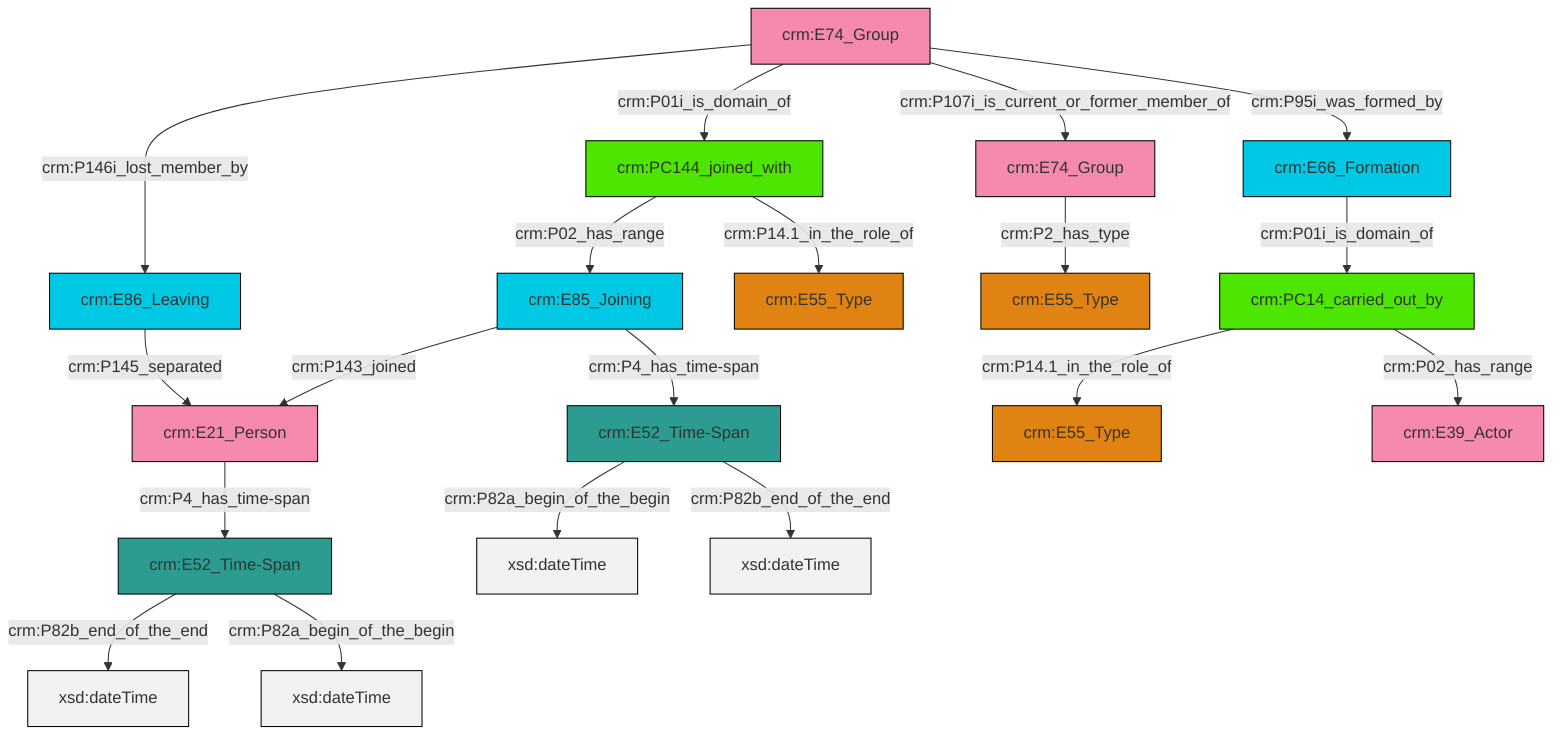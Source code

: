 graph TD
classDef Literal fill:#f2f2f2,stroke:#000000;
classDef CRM_Entity fill:#FFFFFF,stroke:#000000;
classDef Temporal_Entity fill:#00C9E6, stroke:#000000;
classDef Type fill:#E18312, stroke:#000000;
classDef Time-Span fill:#2C9C91, stroke:#000000;
classDef Appellation fill:#FFEB7F, stroke:#000000;
classDef Place fill:#008836, stroke:#000000;
classDef Persistent_Item fill:#B266B2, stroke:#000000;
classDef Conceptual_Object fill:#FFD700, stroke:#000000;
classDef Physical_Thing fill:#D2B48C, stroke:#000000;
classDef Actor fill:#f58aad, stroke:#000000;
classDef PC_Classes fill:#4ce600, stroke:#000000;
classDef Multi fill:#cccccc,stroke:#000000;

0["crm:E85_Joining"]:::Temporal_Entity -->|crm:P143_joined| 1["crm:E21_Person"]:::Actor
2["crm:E74_Group"]:::Actor -->|crm:P146i_lost_member_by| 3["crm:E86_Leaving"]:::Temporal_Entity
4["crm:E52_Time-Span"]:::Time-Span -->|crm:P82a_begin_of_the_begin| 5[xsd:dateTime]:::Literal
2["crm:E74_Group"]:::Actor -->|crm:P01i_is_domain_of| 8["crm:PC144_joined_with"]:::PC_Classes
0["crm:E85_Joining"]:::Temporal_Entity -->|crm:P4_has_time-span| 4["crm:E52_Time-Span"]:::Time-Span
15["crm:E74_Group"]:::Actor -->|crm:P2_has_type| 17["crm:E55_Type"]:::Type
8["crm:PC144_joined_with"]:::PC_Classes -->|crm:P02_has_range| 0["crm:E85_Joining"]:::Temporal_Entity
4["crm:E52_Time-Span"]:::Time-Span -->|crm:P82b_end_of_the_end| 25[xsd:dateTime]:::Literal
10["crm:PC14_carried_out_by"]:::PC_Classes -->|crm:P14.1_in_the_role_of| 6["crm:E55_Type"]:::Type
8["crm:PC144_joined_with"]:::PC_Classes -->|crm:P14.1_in_the_role_of| 28["crm:E55_Type"]:::Type
3["crm:E86_Leaving"]:::Temporal_Entity -->|crm:P145_separated| 1["crm:E21_Person"]:::Actor
23["crm:E66_Formation"]:::Temporal_Entity -->|crm:P01i_is_domain_of| 10["crm:PC14_carried_out_by"]:::PC_Classes
2["crm:E74_Group"]:::Actor -->|crm:P107i_is_current_or_former_member_of| 15["crm:E74_Group"]:::Actor
2["crm:E74_Group"]:::Actor -->|crm:P95i_was_formed_by| 23["crm:E66_Formation"]:::Temporal_Entity
19["crm:E52_Time-Span"]:::Time-Span -->|crm:P82b_end_of_the_end| 32[xsd:dateTime]:::Literal
10["crm:PC14_carried_out_by"]:::PC_Classes -->|crm:P02_has_range| 21["crm:E39_Actor"]:::Actor
1["crm:E21_Person"]:::Actor -->|crm:P4_has_time-span| 19["crm:E52_Time-Span"]:::Time-Span
19["crm:E52_Time-Span"]:::Time-Span -->|crm:P82a_begin_of_the_begin| 34[xsd:dateTime]:::Literal